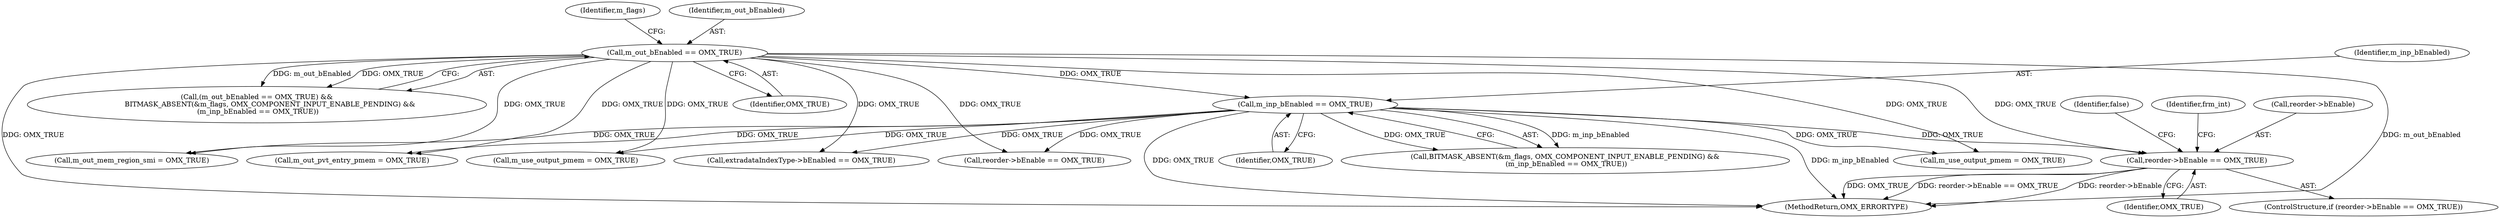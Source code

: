 digraph "0_Android_46e305be6e670a5a0041b0b4861122a0f1aabefa_2@pointer" {
"1002705" [label="(Call,reorder->bEnable == OMX_TRUE)"];
"1000164" [label="(Call,m_inp_bEnabled == OMX_TRUE)"];
"1000156" [label="(Call,m_out_bEnabled == OMX_TRUE)"];
"1002718" [label="(Identifier,false)"];
"1001668" [label="(Call,m_out_mem_region_smi = OMX_TRUE)"];
"1000156" [label="(Call,m_out_bEnabled == OMX_TRUE)"];
"1002709" [label="(Identifier,OMX_TRUE)"];
"1000155" [label="(Call,(m_out_bEnabled == OMX_TRUE) &&\n            BITMASK_ABSENT(&m_flags, OMX_COMPONENT_INPUT_ENABLE_PENDING) &&\n (m_inp_bEnabled == OMX_TRUE))"];
"1000166" [label="(Identifier,OMX_TRUE)"];
"1002704" [label="(ControlStructure,if (reorder->bEnable == OMX_TRUE))"];
"1000164" [label="(Call,m_inp_bEnabled == OMX_TRUE)"];
"1002484" [label="(Call,m_out_pvt_entry_pmem = OMX_TRUE)"];
"1000159" [label="(Call,BITMASK_ABSENT(&m_flags, OMX_COMPONENT_INPUT_ENABLE_PENDING) &&\n (m_inp_bEnabled == OMX_TRUE))"];
"1000162" [label="(Identifier,m_flags)"];
"1000157" [label="(Identifier,m_out_bEnabled)"];
"1002705" [label="(Call,reorder->bEnable == OMX_TRUE)"];
"1001678" [label="(Call,m_use_output_pmem = OMX_TRUE)"];
"1000158" [label="(Identifier,OMX_TRUE)"];
"1002724" [label="(Call,reorder->bEnable == OMX_TRUE)"];
"1002712" [label="(Identifier,frm_int)"];
"1002706" [label="(Call,reorder->bEnable)"];
"1002494" [label="(Call,m_use_output_pmem = OMX_TRUE)"];
"1003158" [label="(MethodReturn,OMX_ERRORTYPE)"];
"1002611" [label="(Call,extradataIndexType->bEnabled == OMX_TRUE)"];
"1000165" [label="(Identifier,m_inp_bEnabled)"];
"1002705" -> "1002704"  [label="AST: "];
"1002705" -> "1002709"  [label="CFG: "];
"1002706" -> "1002705"  [label="AST: "];
"1002709" -> "1002705"  [label="AST: "];
"1002712" -> "1002705"  [label="CFG: "];
"1002718" -> "1002705"  [label="CFG: "];
"1002705" -> "1003158"  [label="DDG: reorder->bEnable"];
"1002705" -> "1003158"  [label="DDG: OMX_TRUE"];
"1002705" -> "1003158"  [label="DDG: reorder->bEnable == OMX_TRUE"];
"1000164" -> "1002705"  [label="DDG: OMX_TRUE"];
"1000156" -> "1002705"  [label="DDG: OMX_TRUE"];
"1000164" -> "1000159"  [label="AST: "];
"1000164" -> "1000166"  [label="CFG: "];
"1000165" -> "1000164"  [label="AST: "];
"1000166" -> "1000164"  [label="AST: "];
"1000159" -> "1000164"  [label="CFG: "];
"1000164" -> "1003158"  [label="DDG: OMX_TRUE"];
"1000164" -> "1003158"  [label="DDG: m_inp_bEnabled"];
"1000164" -> "1000159"  [label="DDG: m_inp_bEnabled"];
"1000164" -> "1000159"  [label="DDG: OMX_TRUE"];
"1000156" -> "1000164"  [label="DDG: OMX_TRUE"];
"1000164" -> "1001668"  [label="DDG: OMX_TRUE"];
"1000164" -> "1001678"  [label="DDG: OMX_TRUE"];
"1000164" -> "1002484"  [label="DDG: OMX_TRUE"];
"1000164" -> "1002494"  [label="DDG: OMX_TRUE"];
"1000164" -> "1002611"  [label="DDG: OMX_TRUE"];
"1000164" -> "1002724"  [label="DDG: OMX_TRUE"];
"1000156" -> "1000155"  [label="AST: "];
"1000156" -> "1000158"  [label="CFG: "];
"1000157" -> "1000156"  [label="AST: "];
"1000158" -> "1000156"  [label="AST: "];
"1000162" -> "1000156"  [label="CFG: "];
"1000155" -> "1000156"  [label="CFG: "];
"1000156" -> "1003158"  [label="DDG: m_out_bEnabled"];
"1000156" -> "1003158"  [label="DDG: OMX_TRUE"];
"1000156" -> "1000155"  [label="DDG: m_out_bEnabled"];
"1000156" -> "1000155"  [label="DDG: OMX_TRUE"];
"1000156" -> "1001668"  [label="DDG: OMX_TRUE"];
"1000156" -> "1001678"  [label="DDG: OMX_TRUE"];
"1000156" -> "1002484"  [label="DDG: OMX_TRUE"];
"1000156" -> "1002494"  [label="DDG: OMX_TRUE"];
"1000156" -> "1002611"  [label="DDG: OMX_TRUE"];
"1000156" -> "1002724"  [label="DDG: OMX_TRUE"];
}

